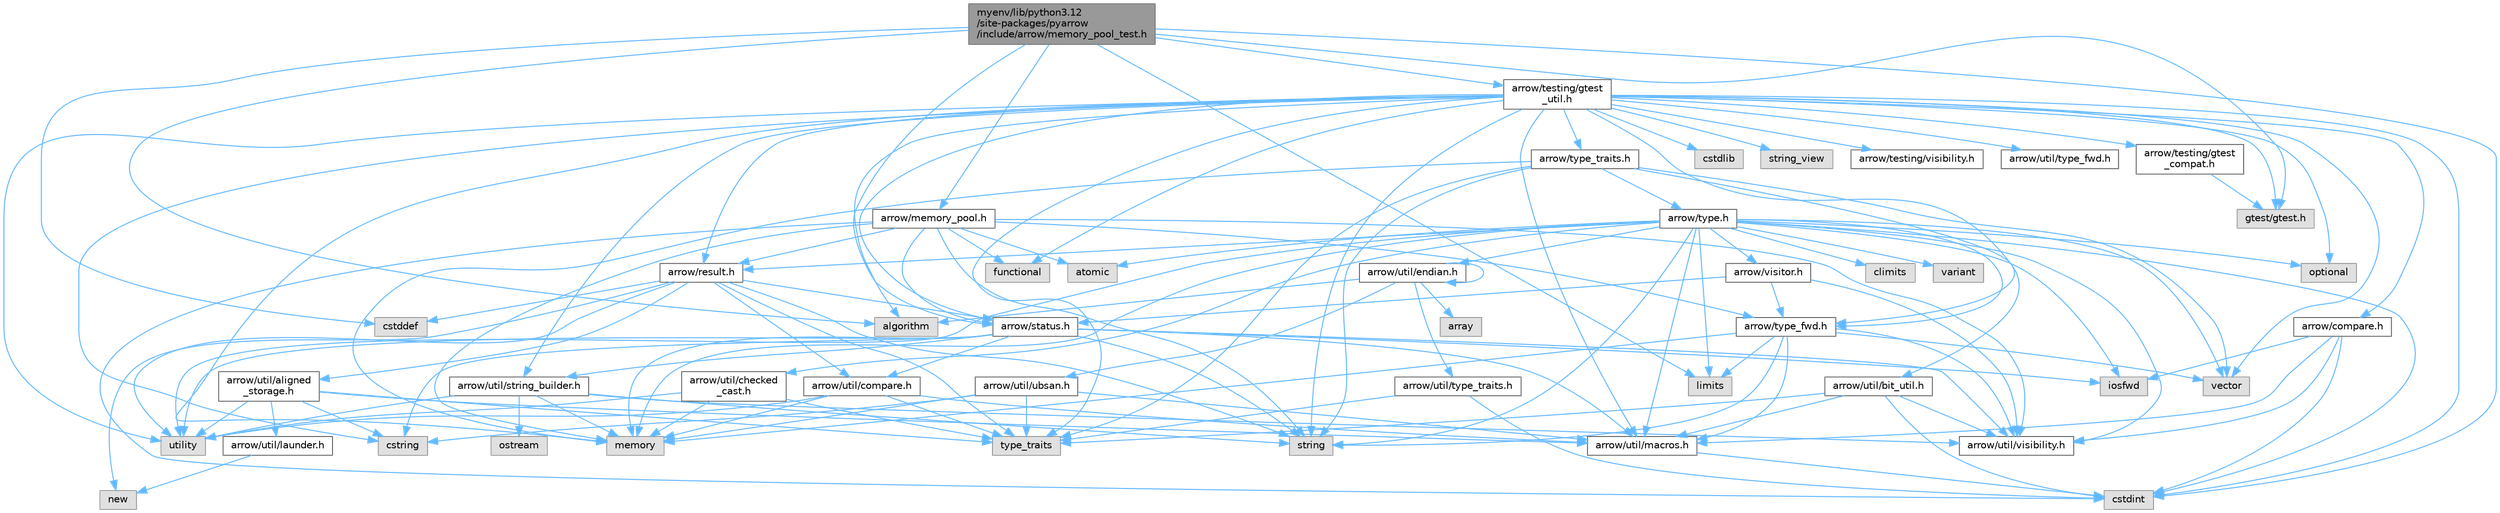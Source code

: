digraph "myenv/lib/python3.12/site-packages/pyarrow/include/arrow/memory_pool_test.h"
{
 // LATEX_PDF_SIZE
  bgcolor="transparent";
  edge [fontname=Helvetica,fontsize=10,labelfontname=Helvetica,labelfontsize=10];
  node [fontname=Helvetica,fontsize=10,shape=box,height=0.2,width=0.4];
  Node1 [id="Node000001",label="myenv/lib/python3.12\l/site-packages/pyarrow\l/include/arrow/memory_pool_test.h",height=0.2,width=0.4,color="gray40", fillcolor="grey60", style="filled", fontcolor="black",tooltip=" "];
  Node1 -> Node2 [id="edge1_Node000001_Node000002",color="steelblue1",style="solid",tooltip=" "];
  Node2 [id="Node000002",label="algorithm",height=0.2,width=0.4,color="grey60", fillcolor="#E0E0E0", style="filled",tooltip=" "];
  Node1 -> Node3 [id="edge2_Node000001_Node000003",color="steelblue1",style="solid",tooltip=" "];
  Node3 [id="Node000003",label="cstddef",height=0.2,width=0.4,color="grey60", fillcolor="#E0E0E0", style="filled",tooltip=" "];
  Node1 -> Node4 [id="edge3_Node000001_Node000004",color="steelblue1",style="solid",tooltip=" "];
  Node4 [id="Node000004",label="cstdint",height=0.2,width=0.4,color="grey60", fillcolor="#E0E0E0", style="filled",tooltip=" "];
  Node1 -> Node5 [id="edge4_Node000001_Node000005",color="steelblue1",style="solid",tooltip=" "];
  Node5 [id="Node000005",label="limits",height=0.2,width=0.4,color="grey60", fillcolor="#E0E0E0", style="filled",tooltip=" "];
  Node1 -> Node6 [id="edge5_Node000001_Node000006",color="steelblue1",style="solid",tooltip=" "];
  Node6 [id="Node000006",label="gtest/gtest.h",height=0.2,width=0.4,color="grey60", fillcolor="#E0E0E0", style="filled",tooltip=" "];
  Node1 -> Node7 [id="edge6_Node000001_Node000007",color="steelblue1",style="solid",tooltip=" "];
  Node7 [id="Node000007",label="arrow/memory_pool.h",height=0.2,width=0.4,color="grey40", fillcolor="white", style="filled",URL="$memory__pool_8h.html",tooltip=" "];
  Node7 -> Node8 [id="edge7_Node000007_Node000008",color="steelblue1",style="solid",tooltip=" "];
  Node8 [id="Node000008",label="atomic",height=0.2,width=0.4,color="grey60", fillcolor="#E0E0E0", style="filled",tooltip=" "];
  Node7 -> Node4 [id="edge8_Node000007_Node000004",color="steelblue1",style="solid",tooltip=" "];
  Node7 -> Node9 [id="edge9_Node000007_Node000009",color="steelblue1",style="solid",tooltip=" "];
  Node9 [id="Node000009",label="functional",height=0.2,width=0.4,color="grey60", fillcolor="#E0E0E0", style="filled",tooltip=" "];
  Node7 -> Node10 [id="edge10_Node000007_Node000010",color="steelblue1",style="solid",tooltip=" "];
  Node10 [id="Node000010",label="memory",height=0.2,width=0.4,color="grey60", fillcolor="#E0E0E0", style="filled",tooltip=" "];
  Node7 -> Node11 [id="edge11_Node000007_Node000011",color="steelblue1",style="solid",tooltip=" "];
  Node11 [id="Node000011",label="string",height=0.2,width=0.4,color="grey60", fillcolor="#E0E0E0", style="filled",tooltip=" "];
  Node7 -> Node12 [id="edge12_Node000007_Node000012",color="steelblue1",style="solid",tooltip=" "];
  Node12 [id="Node000012",label="arrow/result.h",height=0.2,width=0.4,color="grey40", fillcolor="white", style="filled",URL="$result_8h.html",tooltip=" "];
  Node12 -> Node3 [id="edge13_Node000012_Node000003",color="steelblue1",style="solid",tooltip=" "];
  Node12 -> Node13 [id="edge14_Node000012_Node000013",color="steelblue1",style="solid",tooltip=" "];
  Node13 [id="Node000013",label="new",height=0.2,width=0.4,color="grey60", fillcolor="#E0E0E0", style="filled",tooltip=" "];
  Node12 -> Node11 [id="edge15_Node000012_Node000011",color="steelblue1",style="solid",tooltip=" "];
  Node12 -> Node14 [id="edge16_Node000012_Node000014",color="steelblue1",style="solid",tooltip=" "];
  Node14 [id="Node000014",label="type_traits",height=0.2,width=0.4,color="grey60", fillcolor="#E0E0E0", style="filled",tooltip=" "];
  Node12 -> Node15 [id="edge17_Node000012_Node000015",color="steelblue1",style="solid",tooltip=" "];
  Node15 [id="Node000015",label="utility",height=0.2,width=0.4,color="grey60", fillcolor="#E0E0E0", style="filled",tooltip=" "];
  Node12 -> Node16 [id="edge18_Node000012_Node000016",color="steelblue1",style="solid",tooltip=" "];
  Node16 [id="Node000016",label="arrow/status.h",height=0.2,width=0.4,color="grey40", fillcolor="white", style="filled",URL="$status_8h.html",tooltip=" "];
  Node16 -> Node17 [id="edge19_Node000016_Node000017",color="steelblue1",style="solid",tooltip=" "];
  Node17 [id="Node000017",label="cstring",height=0.2,width=0.4,color="grey60", fillcolor="#E0E0E0", style="filled",tooltip=" "];
  Node16 -> Node18 [id="edge20_Node000016_Node000018",color="steelblue1",style="solid",tooltip=" "];
  Node18 [id="Node000018",label="iosfwd",height=0.2,width=0.4,color="grey60", fillcolor="#E0E0E0", style="filled",tooltip=" "];
  Node16 -> Node10 [id="edge21_Node000016_Node000010",color="steelblue1",style="solid",tooltip=" "];
  Node16 -> Node11 [id="edge22_Node000016_Node000011",color="steelblue1",style="solid",tooltip=" "];
  Node16 -> Node15 [id="edge23_Node000016_Node000015",color="steelblue1",style="solid",tooltip=" "];
  Node16 -> Node19 [id="edge24_Node000016_Node000019",color="steelblue1",style="solid",tooltip=" "];
  Node19 [id="Node000019",label="arrow/util/compare.h",height=0.2,width=0.4,color="grey40", fillcolor="white", style="filled",URL="$util_2compare_8h.html",tooltip=" "];
  Node19 -> Node10 [id="edge25_Node000019_Node000010",color="steelblue1",style="solid",tooltip=" "];
  Node19 -> Node14 [id="edge26_Node000019_Node000014",color="steelblue1",style="solid",tooltip=" "];
  Node19 -> Node15 [id="edge27_Node000019_Node000015",color="steelblue1",style="solid",tooltip=" "];
  Node19 -> Node20 [id="edge28_Node000019_Node000020",color="steelblue1",style="solid",tooltip=" "];
  Node20 [id="Node000020",label="arrow/util/macros.h",height=0.2,width=0.4,color="grey40", fillcolor="white", style="filled",URL="$macros_8h.html",tooltip=" "];
  Node20 -> Node4 [id="edge29_Node000020_Node000004",color="steelblue1",style="solid",tooltip=" "];
  Node16 -> Node20 [id="edge30_Node000016_Node000020",color="steelblue1",style="solid",tooltip=" "];
  Node16 -> Node21 [id="edge31_Node000016_Node000021",color="steelblue1",style="solid",tooltip=" "];
  Node21 [id="Node000021",label="arrow/util/string_builder.h",height=0.2,width=0.4,color="grey40", fillcolor="white", style="filled",URL="$string__builder_8h.html",tooltip=" "];
  Node21 -> Node10 [id="edge32_Node000021_Node000010",color="steelblue1",style="solid",tooltip=" "];
  Node21 -> Node22 [id="edge33_Node000021_Node000022",color="steelblue1",style="solid",tooltip=" "];
  Node22 [id="Node000022",label="ostream",height=0.2,width=0.4,color="grey60", fillcolor="#E0E0E0", style="filled",tooltip=" "];
  Node21 -> Node11 [id="edge34_Node000021_Node000011",color="steelblue1",style="solid",tooltip=" "];
  Node21 -> Node15 [id="edge35_Node000021_Node000015",color="steelblue1",style="solid",tooltip=" "];
  Node21 -> Node23 [id="edge36_Node000021_Node000023",color="steelblue1",style="solid",tooltip=" "];
  Node23 [id="Node000023",label="arrow/util/visibility.h",height=0.2,width=0.4,color="grey40", fillcolor="white", style="filled",URL="$include_2arrow_2util_2visibility_8h.html",tooltip=" "];
  Node16 -> Node23 [id="edge37_Node000016_Node000023",color="steelblue1",style="solid",tooltip=" "];
  Node12 -> Node24 [id="edge38_Node000012_Node000024",color="steelblue1",style="solid",tooltip=" "];
  Node24 [id="Node000024",label="arrow/util/aligned\l_storage.h",height=0.2,width=0.4,color="grey40", fillcolor="white", style="filled",URL="$aligned__storage_8h.html",tooltip=" "];
  Node24 -> Node17 [id="edge39_Node000024_Node000017",color="steelblue1",style="solid",tooltip=" "];
  Node24 -> Node14 [id="edge40_Node000024_Node000014",color="steelblue1",style="solid",tooltip=" "];
  Node24 -> Node15 [id="edge41_Node000024_Node000015",color="steelblue1",style="solid",tooltip=" "];
  Node24 -> Node25 [id="edge42_Node000024_Node000025",color="steelblue1",style="solid",tooltip=" "];
  Node25 [id="Node000025",label="arrow/util/launder.h",height=0.2,width=0.4,color="grey40", fillcolor="white", style="filled",URL="$launder_8h.html",tooltip=" "];
  Node25 -> Node13 [id="edge43_Node000025_Node000013",color="steelblue1",style="solid",tooltip=" "];
  Node24 -> Node20 [id="edge44_Node000024_Node000020",color="steelblue1",style="solid",tooltip=" "];
  Node12 -> Node19 [id="edge45_Node000012_Node000019",color="steelblue1",style="solid",tooltip=" "];
  Node7 -> Node16 [id="edge46_Node000007_Node000016",color="steelblue1",style="solid",tooltip=" "];
  Node7 -> Node26 [id="edge47_Node000007_Node000026",color="steelblue1",style="solid",tooltip=" "];
  Node26 [id="Node000026",label="arrow/type_fwd.h",height=0.2,width=0.4,color="grey40", fillcolor="white", style="filled",URL="$arrow_2type__fwd_8h.html",tooltip=" "];
  Node26 -> Node5 [id="edge48_Node000026_Node000005",color="steelblue1",style="solid",tooltip=" "];
  Node26 -> Node10 [id="edge49_Node000026_Node000010",color="steelblue1",style="solid",tooltip=" "];
  Node26 -> Node11 [id="edge50_Node000026_Node000011",color="steelblue1",style="solid",tooltip=" "];
  Node26 -> Node27 [id="edge51_Node000026_Node000027",color="steelblue1",style="solid",tooltip=" "];
  Node27 [id="Node000027",label="vector",height=0.2,width=0.4,color="grey60", fillcolor="#E0E0E0", style="filled",tooltip=" "];
  Node26 -> Node20 [id="edge52_Node000026_Node000020",color="steelblue1",style="solid",tooltip=" "];
  Node26 -> Node23 [id="edge53_Node000026_Node000023",color="steelblue1",style="solid",tooltip=" "];
  Node7 -> Node23 [id="edge54_Node000007_Node000023",color="steelblue1",style="solid",tooltip=" "];
  Node1 -> Node16 [id="edge55_Node000001_Node000016",color="steelblue1",style="solid",tooltip=" "];
  Node1 -> Node28 [id="edge56_Node000001_Node000028",color="steelblue1",style="solid",tooltip=" "];
  Node28 [id="Node000028",label="arrow/testing/gtest\l_util.h",height=0.2,width=0.4,color="grey40", fillcolor="white", style="filled",URL="$gtest__util_8h.html",tooltip=" "];
  Node28 -> Node2 [id="edge57_Node000028_Node000002",color="steelblue1",style="solid",tooltip=" "];
  Node28 -> Node4 [id="edge58_Node000028_Node000004",color="steelblue1",style="solid",tooltip=" "];
  Node28 -> Node29 [id="edge59_Node000028_Node000029",color="steelblue1",style="solid",tooltip=" "];
  Node29 [id="Node000029",label="cstdlib",height=0.2,width=0.4,color="grey60", fillcolor="#E0E0E0", style="filled",tooltip=" "];
  Node28 -> Node17 [id="edge60_Node000028_Node000017",color="steelblue1",style="solid",tooltip=" "];
  Node28 -> Node9 [id="edge61_Node000028_Node000009",color="steelblue1",style="solid",tooltip=" "];
  Node28 -> Node10 [id="edge62_Node000028_Node000010",color="steelblue1",style="solid",tooltip=" "];
  Node28 -> Node30 [id="edge63_Node000028_Node000030",color="steelblue1",style="solid",tooltip=" "];
  Node30 [id="Node000030",label="optional",height=0.2,width=0.4,color="grey60", fillcolor="#E0E0E0", style="filled",tooltip=" "];
  Node28 -> Node11 [id="edge64_Node000028_Node000011",color="steelblue1",style="solid",tooltip=" "];
  Node28 -> Node31 [id="edge65_Node000028_Node000031",color="steelblue1",style="solid",tooltip=" "];
  Node31 [id="Node000031",label="string_view",height=0.2,width=0.4,color="grey60", fillcolor="#E0E0E0", style="filled",tooltip=" "];
  Node28 -> Node14 [id="edge66_Node000028_Node000014",color="steelblue1",style="solid",tooltip=" "];
  Node28 -> Node15 [id="edge67_Node000028_Node000015",color="steelblue1",style="solid",tooltip=" "];
  Node28 -> Node27 [id="edge68_Node000028_Node000027",color="steelblue1",style="solid",tooltip=" "];
  Node28 -> Node6 [id="edge69_Node000028_Node000006",color="steelblue1",style="solid",tooltip=" "];
  Node28 -> Node32 [id="edge70_Node000028_Node000032",color="steelblue1",style="solid",tooltip=" "];
  Node32 [id="Node000032",label="arrow/compare.h",height=0.2,width=0.4,color="grey40", fillcolor="white", style="filled",URL="$compare_8h.html",tooltip=" "];
  Node32 -> Node4 [id="edge71_Node000032_Node000004",color="steelblue1",style="solid",tooltip=" "];
  Node32 -> Node18 [id="edge72_Node000032_Node000018",color="steelblue1",style="solid",tooltip=" "];
  Node32 -> Node20 [id="edge73_Node000032_Node000020",color="steelblue1",style="solid",tooltip=" "];
  Node32 -> Node23 [id="edge74_Node000032_Node000023",color="steelblue1",style="solid",tooltip=" "];
  Node28 -> Node12 [id="edge75_Node000028_Node000012",color="steelblue1",style="solid",tooltip=" "];
  Node28 -> Node16 [id="edge76_Node000028_Node000016",color="steelblue1",style="solid",tooltip=" "];
  Node28 -> Node33 [id="edge77_Node000028_Node000033",color="steelblue1",style="solid",tooltip=" "];
  Node33 [id="Node000033",label="arrow/testing/gtest\l_compat.h",height=0.2,width=0.4,color="grey40", fillcolor="white", style="filled",URL="$gtest__compat_8h.html",tooltip=" "];
  Node33 -> Node6 [id="edge78_Node000033_Node000006",color="steelblue1",style="solid",tooltip=" "];
  Node28 -> Node34 [id="edge79_Node000028_Node000034",color="steelblue1",style="solid",tooltip=" "];
  Node34 [id="Node000034",label="arrow/testing/visibility.h",height=0.2,width=0.4,color="grey40", fillcolor="white", style="filled",URL="$include_2arrow_2testing_2visibility_8h.html",tooltip=" "];
  Node28 -> Node26 [id="edge80_Node000028_Node000026",color="steelblue1",style="solid",tooltip=" "];
  Node28 -> Node35 [id="edge81_Node000028_Node000035",color="steelblue1",style="solid",tooltip=" "];
  Node35 [id="Node000035",label="arrow/type_traits.h",height=0.2,width=0.4,color="grey40", fillcolor="white", style="filled",URL="$include_2arrow_2type__traits_8h.html",tooltip=" "];
  Node35 -> Node10 [id="edge82_Node000035_Node000010",color="steelblue1",style="solid",tooltip=" "];
  Node35 -> Node11 [id="edge83_Node000035_Node000011",color="steelblue1",style="solid",tooltip=" "];
  Node35 -> Node14 [id="edge84_Node000035_Node000014",color="steelblue1",style="solid",tooltip=" "];
  Node35 -> Node27 [id="edge85_Node000035_Node000027",color="steelblue1",style="solid",tooltip=" "];
  Node35 -> Node36 [id="edge86_Node000035_Node000036",color="steelblue1",style="solid",tooltip=" "];
  Node36 [id="Node000036",label="arrow/type.h",height=0.2,width=0.4,color="grey40", fillcolor="white", style="filled",URL="$type_8h.html",tooltip=" "];
  Node36 -> Node8 [id="edge87_Node000036_Node000008",color="steelblue1",style="solid",tooltip=" "];
  Node36 -> Node37 [id="edge88_Node000036_Node000037",color="steelblue1",style="solid",tooltip=" "];
  Node37 [id="Node000037",label="climits",height=0.2,width=0.4,color="grey60", fillcolor="#E0E0E0", style="filled",tooltip=" "];
  Node36 -> Node4 [id="edge89_Node000036_Node000004",color="steelblue1",style="solid",tooltip=" "];
  Node36 -> Node18 [id="edge90_Node000036_Node000018",color="steelblue1",style="solid",tooltip=" "];
  Node36 -> Node5 [id="edge91_Node000036_Node000005",color="steelblue1",style="solid",tooltip=" "];
  Node36 -> Node10 [id="edge92_Node000036_Node000010",color="steelblue1",style="solid",tooltip=" "];
  Node36 -> Node30 [id="edge93_Node000036_Node000030",color="steelblue1",style="solid",tooltip=" "];
  Node36 -> Node11 [id="edge94_Node000036_Node000011",color="steelblue1",style="solid",tooltip=" "];
  Node36 -> Node15 [id="edge95_Node000036_Node000015",color="steelblue1",style="solid",tooltip=" "];
  Node36 -> Node38 [id="edge96_Node000036_Node000038",color="steelblue1",style="solid",tooltip=" "];
  Node38 [id="Node000038",label="variant",height=0.2,width=0.4,color="grey60", fillcolor="#E0E0E0", style="filled",tooltip=" "];
  Node36 -> Node27 [id="edge97_Node000036_Node000027",color="steelblue1",style="solid",tooltip=" "];
  Node36 -> Node12 [id="edge98_Node000036_Node000012",color="steelblue1",style="solid",tooltip=" "];
  Node36 -> Node26 [id="edge99_Node000036_Node000026",color="steelblue1",style="solid",tooltip=" "];
  Node36 -> Node39 [id="edge100_Node000036_Node000039",color="steelblue1",style="solid",tooltip=" "];
  Node39 [id="Node000039",label="arrow/util/checked\l_cast.h",height=0.2,width=0.4,color="grey40", fillcolor="white", style="filled",URL="$checked__cast_8h.html",tooltip=" "];
  Node39 -> Node10 [id="edge101_Node000039_Node000010",color="steelblue1",style="solid",tooltip=" "];
  Node39 -> Node14 [id="edge102_Node000039_Node000014",color="steelblue1",style="solid",tooltip=" "];
  Node39 -> Node15 [id="edge103_Node000039_Node000015",color="steelblue1",style="solid",tooltip=" "];
  Node36 -> Node40 [id="edge104_Node000036_Node000040",color="steelblue1",style="solid",tooltip=" "];
  Node40 [id="Node000040",label="arrow/util/endian.h",height=0.2,width=0.4,color="grey40", fillcolor="white", style="filled",URL="$endian_8h.html",tooltip=" "];
  Node40 -> Node40 [id="edge105_Node000040_Node000040",color="steelblue1",style="solid",tooltip=" "];
  Node40 -> Node2 [id="edge106_Node000040_Node000002",color="steelblue1",style="solid",tooltip=" "];
  Node40 -> Node41 [id="edge107_Node000040_Node000041",color="steelblue1",style="solid",tooltip=" "];
  Node41 [id="Node000041",label="array",height=0.2,width=0.4,color="grey60", fillcolor="#E0E0E0", style="filled",tooltip=" "];
  Node40 -> Node42 [id="edge108_Node000040_Node000042",color="steelblue1",style="solid",tooltip=" "];
  Node42 [id="Node000042",label="arrow/util/type_traits.h",height=0.2,width=0.4,color="grey40", fillcolor="white", style="filled",URL="$include_2arrow_2util_2type__traits_8h.html",tooltip=" "];
  Node42 -> Node4 [id="edge109_Node000042_Node000004",color="steelblue1",style="solid",tooltip=" "];
  Node42 -> Node14 [id="edge110_Node000042_Node000014",color="steelblue1",style="solid",tooltip=" "];
  Node40 -> Node43 [id="edge111_Node000040_Node000043",color="steelblue1",style="solid",tooltip=" "];
  Node43 [id="Node000043",label="arrow/util/ubsan.h",height=0.2,width=0.4,color="grey40", fillcolor="white", style="filled",URL="$ubsan_8h.html",tooltip=" "];
  Node43 -> Node17 [id="edge112_Node000043_Node000017",color="steelblue1",style="solid",tooltip=" "];
  Node43 -> Node10 [id="edge113_Node000043_Node000010",color="steelblue1",style="solid",tooltip=" "];
  Node43 -> Node14 [id="edge114_Node000043_Node000014",color="steelblue1",style="solid",tooltip=" "];
  Node43 -> Node20 [id="edge115_Node000043_Node000020",color="steelblue1",style="solid",tooltip=" "];
  Node36 -> Node20 [id="edge116_Node000036_Node000020",color="steelblue1",style="solid",tooltip=" "];
  Node36 -> Node23 [id="edge117_Node000036_Node000023",color="steelblue1",style="solid",tooltip=" "];
  Node36 -> Node44 [id="edge118_Node000036_Node000044",color="steelblue1",style="solid",tooltip=" "];
  Node44 [id="Node000044",label="arrow/visitor.h",height=0.2,width=0.4,color="grey40", fillcolor="white", style="filled",URL="$visitor_8h.html",tooltip=" "];
  Node44 -> Node16 [id="edge119_Node000044_Node000016",color="steelblue1",style="solid",tooltip=" "];
  Node44 -> Node26 [id="edge120_Node000044_Node000026",color="steelblue1",style="solid",tooltip=" "];
  Node44 -> Node23 [id="edge121_Node000044_Node000023",color="steelblue1",style="solid",tooltip=" "];
  Node35 -> Node45 [id="edge122_Node000035_Node000045",color="steelblue1",style="solid",tooltip=" "];
  Node45 [id="Node000045",label="arrow/util/bit_util.h",height=0.2,width=0.4,color="grey40", fillcolor="white", style="filled",URL="$bit__util_8h.html",tooltip=" "];
  Node45 -> Node4 [id="edge123_Node000045_Node000004",color="steelblue1",style="solid",tooltip=" "];
  Node45 -> Node14 [id="edge124_Node000045_Node000014",color="steelblue1",style="solid",tooltip=" "];
  Node45 -> Node20 [id="edge125_Node000045_Node000020",color="steelblue1",style="solid",tooltip=" "];
  Node45 -> Node23 [id="edge126_Node000045_Node000023",color="steelblue1",style="solid",tooltip=" "];
  Node28 -> Node20 [id="edge127_Node000028_Node000020",color="steelblue1",style="solid",tooltip=" "];
  Node28 -> Node21 [id="edge128_Node000028_Node000021",color="steelblue1",style="solid",tooltip=" "];
  Node28 -> Node46 [id="edge129_Node000028_Node000046",color="steelblue1",style="solid",tooltip=" "];
  Node46 [id="Node000046",label="arrow/util/type_fwd.h",height=0.2,width=0.4,color="grey40", fillcolor="white", style="filled",URL="$arrow_2util_2type__fwd_8h.html",tooltip=" "];
}
